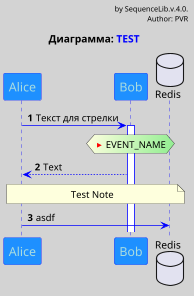 @startuml                                                                                                                  
  autonumber
  skinparam dpi 70
  skinparam maxMessageSize 200
  skinparam backgroundColor LightGray
  skinparam sequence {
  ArrowColor blue
  ActorBorderColor blue
  LifeLineBorderColor blue
  LifeLineBackgroundColor #White
  ParticipantBorderColor blue
  ParticipantBackgroundColor DodgerBlue
  ParticipantFontName Impact
  ParticipantFontSize 17
  ParticipantFontColor #A9DCDF
  ActorBackgroundColor DodgerBlue
  ActorFontColor DeepSkyBlue
  ActorFontSize 17
  ActorFontName Aapex
  }
  title Диаграмма: <color:blue>TEST
  header <color:black>by SequenceLib.v.4.0.\n <color:black>Author: PVR
  participant "Alice" as Alice
  participant "Bob" as Bob
  database "Redis" as redis
  Alice -> Bob ++: Текст для стрелки
          hnote over Bob #lightyellow/lightgreen: <color:red><&media-play> <color:black>EVENT_NAME
  Bob --> Alice : Text
  note across : Test Note
  Alice -> redis : asdf
  @enduml